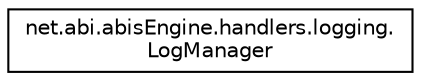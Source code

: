digraph "Graphical Class Hierarchy"
{
 // LATEX_PDF_SIZE
  edge [fontname="Helvetica",fontsize="10",labelfontname="Helvetica",labelfontsize="10"];
  node [fontname="Helvetica",fontsize="10",shape=record];
  rankdir="LR";
  Node0 [label="net.abi.abisEngine.handlers.logging.\lLogManager",height=0.2,width=0.4,color="black", fillcolor="white", style="filled",URL="$da/d1a/classnet_1_1abi_1_1abis_engine_1_1handlers_1_1logging_1_1_log_manager.html",tooltip=" "];
}
